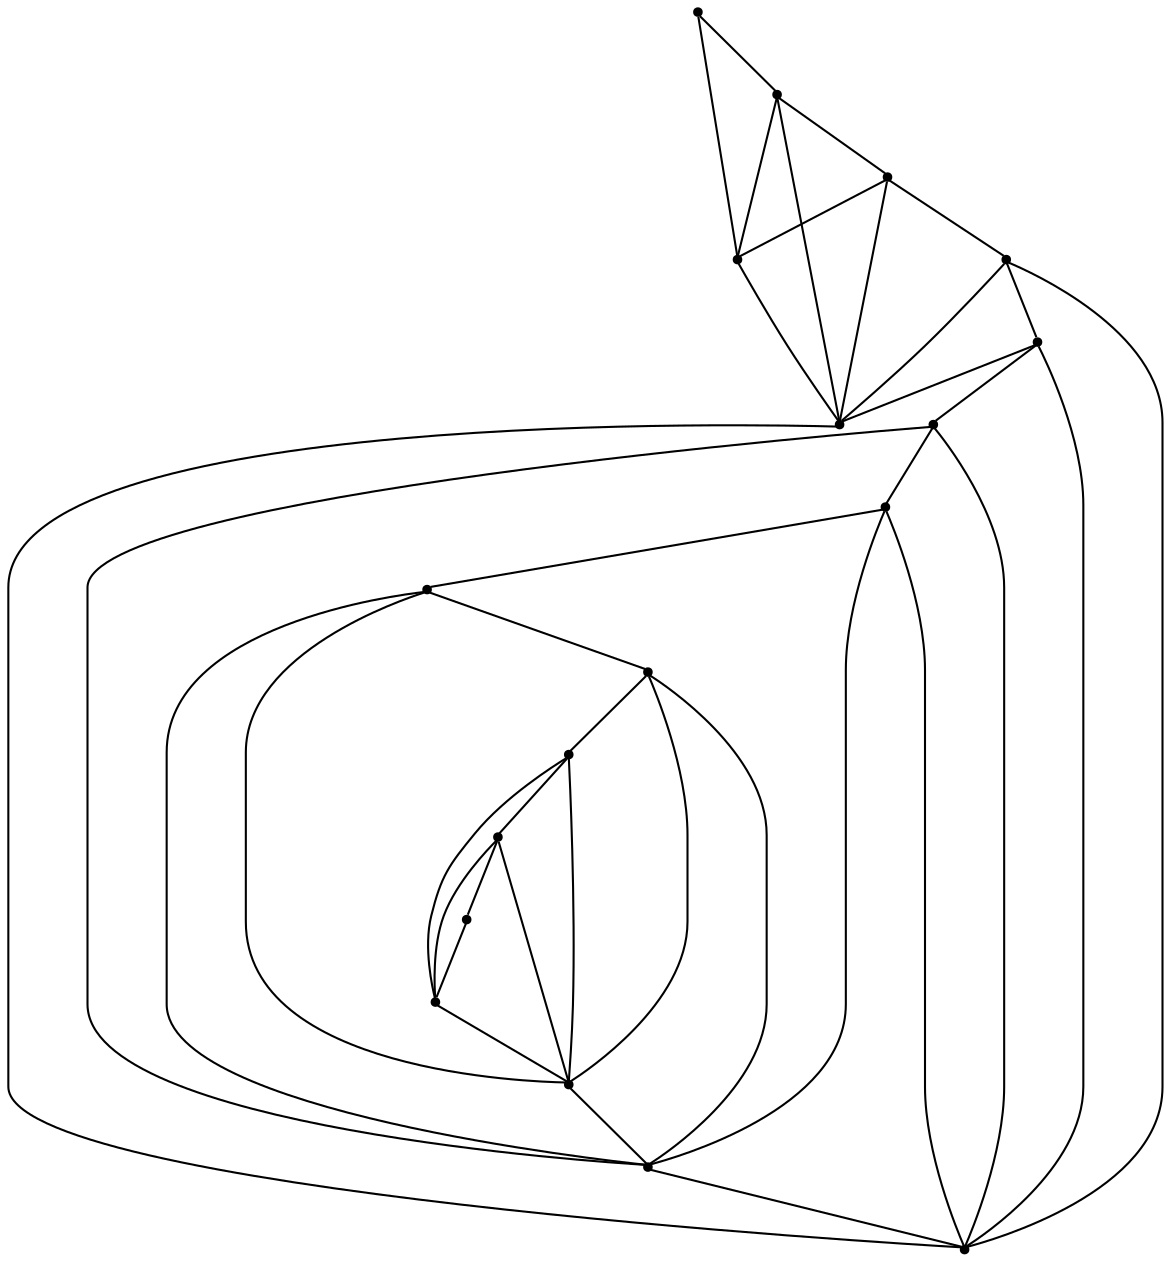 graph {
  node [shape=point,comment="{\"directed\":false,\"doi\":\"10.1007/978-3-319-50106-2_33\",\"figure\":\"3\"}"]

  v0 [pos="1147.5421801144885,2175.6585293119924"]
  v1 [pos="1061.0658586301327,2262.1378446838644"]
  v2 [pos="1179.1930606699489,2057.5285941118273"]
  v3 [pos="1147.5421801144885,1939.4028556957956"]
  v4 [pos="824.8022501270378,2262.1378446838644"]
  v5 [pos="738.3259445397865,2175.6585293119924"]
  v6 [pos="942.9335695169002,2293.7884645121576"]
  v7 [pos="1061.0658586301324,1852.9246849014144"]
  v8 [pos="942.9335695169002,1821.273047670907"]
  v9 [pos="824.802250127038,1852.9246849014144"]
  v10 [pos="706.6750639843258,2057.5285941118273"]
  v11 [pos="738.3259445397865,1939.4028556957956"]
  v12 [pos="1057.0392333591435,2088.104074150394"]
  v13 [pos="1026.4635057701194,1974.000635387718"]
  v14 [pos="973.5092971059248,2171.6329231014406"]
  v15 [pos="912.3620387634438,1943.4274445041328"]
  v16 [pos="859.4035696752635,2141.057570238151"]
  v17 [pos="828.8320389218071,2026.9554668158808"]

  v0 -- v1 [id="-1",pos="1147.5421801144885,2175.6585293119924 1127.5368506191194,2210.4653201474093 1098.3428586226967,2240.612237608425 1061.0658586301327,2262.1378446838644"]
  v2 -- v0 [id="-2",pos="1179.1930606699489,2057.5285941118273 1179.1957403202755,2098.9475866353487 1168.254978535851,2139.781207162635 1147.5421801144885,2175.6585293119924"]
  v3 -- v2 [id="-3",pos="1147.5421801144885,1939.4028556957956 1169.062866263763,1976.6766328957742 1179.272251349803,2017.3777933849801 1179.1930606699489,2057.5285941118273"]
  v4 -- v5 [id="-4",pos="824.8022501270378,2262.1378446838644 789.995752647842,2242.13034294597 759.8480630540756,2212.9365151120833 738.3259445397865,2175.6585293119924"]
  v6 -- v4 [id="-5",pos="942.9335695169002,2293.7884645121576 901.5142827791526,2293.7877307642457 860.6807991269097,2282.847331151548 824.8022501270378,2262.1378446838644"]
  v1 -- v6 [id="-6",pos="1061.0658586301327,2262.1378446838644 1023.7890490411203,2283.655521381875 983.0859056181403,2293.86476726464 942.9335695169002,2293.7884645121576"]
  v17 -- v16 [id="-7",pos="828.8320389218071,2026.9554668158808 824.9189348735135,2052.3739257942034 824.9189348735135,2052.3739257942034 824.9189348735135,2052.3739257942034 826.5983685733329,2078.0443825834254 826.5983685733329,2078.0443825834254 826.5983685733329,2078.0443825834254 833.7995025239496,2102.7354625663206 833.7995025239496,2102.7354625663206 833.7995025239496,2102.7354625663206 846.1639524032184,2125.288853322162 846.1639524032184,2125.288853322162 846.1639524032184,2125.288853322162 859.4035696752635,2141.057570238151 859.4035696752635,2141.057570238151 859.4035696752635,2141.057570238151"]
  v7 -- v3 [id="-8",pos="1061.0658586301324,1852.9246849014144 1095.8758378693155,1872.9356504151037 1126.0206649253867,1902.1279616468369 1147.5421801144885,1939.4028556957956"]
  v8 -- v7 [id="-9",pos="942.9335695169002,1821.273047670907 984.3608437033487,1821.2745880477428 1025.194393116025,1832.2168166677916 1061.0658586301324,1852.9246849014144"]
  v9 -- v8 [id="-10",pos="824.802250127038,1852.9246849014144 862.0804545743205,1831.4018984972454 902.7863974126633,1821.193636125612 942.9335695169002,1821.273047670907"]
  v16 -- v14 [id="-11",pos="859.4035696752635,2141.057570238151 883.8657796099762,2159.8355085528274 883.8657796099762,2159.8355085528274 883.8657796099762,2159.8355085528274 907.4112353267382,2170.182870595827 907.4112353267382,2170.182870595827 907.4112353267382,2170.182870595827 932.6360611549018,2175.2085831828167 932.6360611549018,2175.2085831828167 932.6360611549018,2175.2085831828167 958.3484829699729,2174.6376933654424 958.3484829699729,2174.6376933654424 958.3484829699729,2174.6376933654424 973.5092971059248,2171.6329231014406 973.5092971059248,2171.6329231014406 973.5092971059248,2171.6329231014406"]
  v15 -- v13 [id="-12",pos="912.3620387634438,1943.4274445041328 937.782716918117,1939.5198569504146 937.782716918117,1939.5198569504146 937.782716918117,1939.5198569504146 963.4451582368775,1941.1993336553028 963.4451582368775,1941.1993336553028 963.4451582368775,1941.1993336553028 988.1366044173911,1948.3961825671345 988.1366044173911,1948.3961825671345 988.1366044173911,1948.3961825671345 1010.6902079949012,1960.764486933122 1010.6902079949012,1960.764486933122 1010.6902079949012,1960.764486933122 1026.4635057701194,1974.000635387718 1026.4635057701194,1974.000635387718 1026.4635057701194,1974.000635387718"]
  v10 -- v11 [id="-13",pos="706.6750639843258,2057.5285941118273 706.677305598841,2016.7369476907488 717.2269102425087,1975.9457790651277 738.3259445397865,1939.4028556957956"]
  v14 -- v12 [id="-14",pos="973.5092971059248,2171.6329231014406 983.3358060580348,2168.532644204593 983.3358060580348,2168.532644204593 983.3358060580348,2168.532644204593 1006.3977990350396,2157.1559254715007 1006.3977990350396,2157.1559254715007 1006.3977990350396,2157.1559254715007 1026.4635057701194,2141.0578245887045 1026.4635057701194,2141.0578245887045 1026.4635057701194,2141.0578245887045 1042.5577342894587,2120.992363772113 1042.5577342894587,2120.992363772113 1042.5577342894587,2120.992363772113 1053.9387257006117,2097.9306534350626 1053.9387257006117,2097.9306534350626 1053.9387257006117,2097.9306534350626 1057.0392333591435,2088.104074150394 1057.0392333591435,2088.104074150394 1057.0392333591435,2088.104074150394"]
  v5 -- v10 [id="-15",pos="738.3259445397865,2175.6585293119924 717.2266874380525,2139.113503178254 706.6770827943848,2098.320809741536 706.6750639843258,2057.5285941118273"]
  v13 -- v12 [id="-16",pos="1026.4635057701194,1974.000635387718 1045.2373502112482,1998.4659792543648 1045.2373502112482,1998.4659792543648 1045.2373502112482,1998.4659792543648 1055.5889723167077,2022.0068860342458 1055.5889723167077,2022.0068860342458 1055.5889723167077,2022.0068860342458 1060.6106132507289,2047.2356630872814 1060.6106132507289,2047.2356630872814 1060.6106132507289,2047.2356630872814 1060.0480465193555,2072.943636583147 1060.0480465193555,2072.943636583147 1060.0480465193555,2072.943636583147 1057.0392333591435,2088.104074150394 1057.0392333591435,2088.104074150394 1057.0392333591435,2088.104074150394"]
  v10 -- v16 [id="-17",pos="706.6750639843258,2057.5285941118273 859.4035696752635,2141.057570238151 859.4035696752635,2141.057570238151 859.4035696752635,2141.057570238151"]
  v10 -- v17 [id="-18",pos="706.6750639843258,2057.5285941118273 828.8320389218071,2026.9554668158808 828.8320389218071,2026.9554668158808 828.8320389218071,2026.9554668158808"]
  v5 -- v17 [id="-19",pos="738.3259445397865,2175.6585293119924 828.8320389218071,2026.9554668158808 828.8320389218071,2026.9554668158808 828.8320389218071,2026.9554668158808"]
  v11 -- v17 [id="-20",pos="738.3259445397865,1939.4028556957956 828.8320389218071,2026.9554668158808 828.8320389218071,2026.9554668158808 828.8320389218071,2026.9554668158808"]
  v5 -- v16 [id="-21",pos="738.3259445397865,2175.6585293119924 859.4035696752635,2141.057570238151 859.4035696752635,2141.057570238151 859.4035696752635,2141.057570238151"]
  v4 -- v16 [id="-22",pos="824.8022501270378,2262.1378446838644 859.4035696752635,2141.057570238151 859.4035696752635,2141.057570238151 859.4035696752635,2141.057570238151"]
  v4 -- v14 [id="-23",pos="824.8022501270378,2262.1378446838644 973.5092971059248,2171.6329231014406 973.5092971059248,2171.6329231014406 973.5092971059248,2171.6329231014406"]
  v9 -- v15 [id="-24",pos="824.802250127038,1852.9246849014144 912.3620387634438,1943.4274445041328 912.3620387634438,1943.4274445041328 912.3620387634438,1943.4274445041328"]
  v8 -- v15 [id="-25",pos="942.9335695169002,1821.273047670907 912.3620387634438,1943.4274445041328 912.3620387634438,1943.4274445041328 912.3620387634438,1943.4274445041328"]
  v6 -- v16 [id="-26",pos="942.9335695169002,2293.7884645121576 859.4035696752635,2141.057570238151 859.4035696752635,2141.057570238151 859.4035696752635,2141.057570238151"]
  v8 -- v13 [id="-27",pos="942.9335695169002,1821.273047670907 1026.4635057701194,1974.000635387718 1026.4635057701194,1974.000635387718 1026.4635057701194,1974.000635387718"]
  v2 -- v13 [id="-28",pos="1179.1930606699489,2057.5285941118273 1026.4635057701194,1974.000635387718 1026.4635057701194,1974.000635387718 1026.4635057701194,1974.000635387718"]
  v2 -- v12 [id="-29",pos="1179.1930606699489,2057.5285941118273 1057.0392333591435,2088.104074150394 1057.0392333591435,2088.104074150394 1057.0392333591435,2088.104074150394"]
  v3 -- v12 [id="-30",pos="1147.5421801144885,1939.4028556957956 1057.0392333591435,2088.104074150394 1057.0392333591435,2088.104074150394 1057.0392333591435,2088.104074150394"]
  v0 -- v12 [id="-31",pos="1147.5421801144885,2175.6585293119924 1057.0392333591435,2088.104074150394 1057.0392333591435,2088.104074150394 1057.0392333591435,2088.104074150394"]
  v3 -- v13 [id="-32",pos="1147.5421801144885,1939.4028556957956 1026.4635057701194,1974.000635387718 1026.4635057701194,1974.000635387718 1026.4635057701194,1974.000635387718"]
  v0 -- v14 [id="-33",pos="1147.5421801144885,2175.6585293119924 973.5092971059248,2171.6329231014406 973.5092971059248,2171.6329231014406 973.5092971059248,2171.6329231014406"]
  v1 -- v12 [id="-34",pos="1061.0658586301327,2262.1378446838644 1057.0392333591435,2088.104074150394 1057.0392333591435,2088.104074150394 1057.0392333591435,2088.104074150394"]
  v7 -- v15 [id="-35",pos="1061.0658586301324,1852.9246849014144 912.3620387634438,1943.4274445041328 912.3620387634438,1943.4274445041328 912.3620387634438,1943.4274445041328"]
  v6 -- v14 [id="-36",pos="942.9335695169002,2293.7884645121576 973.5092971059248,2171.6329231014406 973.5092971059248,2171.6329231014406 973.5092971059248,2171.6329231014406"]
  v1 -- v14 [id="-37",pos="1061.0658586301327,2262.1378446838644 973.5092971059248,2171.6329231014406 973.5092971059248,2171.6329231014406 973.5092971059248,2171.6329231014406"]
  v7 -- v13 [id="-38",pos="1061.0658586301324,1852.9246849014144 1026.4635057701194,1974.000635387718 1026.4635057701194,1974.000635387718 1026.4635057701194,1974.000635387718"]
}